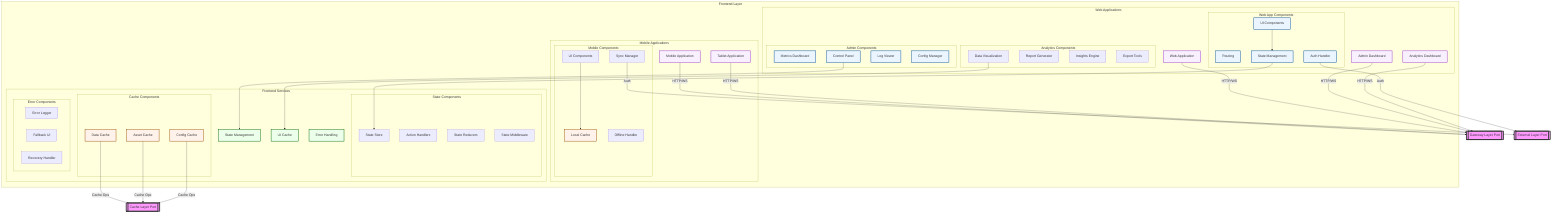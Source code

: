 graph TD
    %% External Ports
    Gateway[[Gateway Layer Port]]
    External[[External Layer Port]]
    Cache[[Cache Layer Port]]

    subgraph "Frontend Layer"
        direction LR
        subgraph "Web Applications"
            WebApp[Web Application]
            AdminUI[Admin Dashboard]
            AnalyticsUI[Analytics Dashboard]

            %% Web App Internal Components
            subgraph "Web App Components"
                WebRouting[Routing]
                WebState[State Management]
                WebUI[UI Components]
                WebAuth[Auth Handler]
            end

            %% Admin Components
            subgraph "Admin Components"
                AdminMetrics[Metrics Dashboard]
                AdminControl[Control Panel]
                AdminLogs[Log Viewer]
                AdminConfig[Config Manager]
            end

            %% Analytics Components
            subgraph "Analytics Components"
                DataViz[Data Visualization]
                Reports[Report Generator]
                Insights[Insights Engine]
                ExportTool[Export Tools]
            end
        end
        
        subgraph "Mobile Applications"
            MobileApp[Mobile Application]
            TabletApp[Tablet Application]

            %% Mobile Components
            subgraph "Mobile Components"
                MobileSync[Sync Manager]
                MobileCache[Local Cache]
                MobileUI[UI Components]
                OfflineMode[Offline Handler]
            end
        end

        subgraph "Frontend Services"
            StateManager[State Management]
            UICache[UI Cache]
            ErrorBoundary[Error Handling]

            %% State Management Details
            subgraph "State Components"
                Store[State Store]
                Actions[Action Handlers]
                Reducers[State Reducers]
                Middleware[State Middleware]
            end

            %% Cache Components
            subgraph "Cache Components"
                DataCache[Data Cache]
                AssetCache[Asset Cache]
                ConfigCache[Config Cache]
            end

            %% Error Handling
            subgraph "Error Components"
                ErrorLogger[Error Logger]
                Fallback[Fallback UI]
                Recovery[Recovery Handler]
            end
        end
    end

    %% External Connections
    WebApp -->|"HTTP/WS"| Gateway
    AdminUI -->|"HTTP/WS"| Gateway
    AnalyticsUI -->|"HTTP/WS"| Gateway
    MobileApp -->|"HTTP/WS"| Gateway
    TabletApp -->|"HTTP/WS"| Gateway

    %% External Auth Flow
    WebAuth -->|"Auth"| External
    MobileSync -->|"Auth"| External

    %% Cache Operations
    DataCache -->|"Cache Ops"| Cache
    AssetCache -->|"Cache Ops"| Cache
    ConfigCache -->|"Cache Ops"| Cache

    %% Internal Connections
    WebUI --> WebState
    WebState --> Store
    MobileUI --> MobileCache
    AdminControl --> StateManager
    DataViz --> UICache

    %% Style Definitions
    classDef port fill:#f9f,stroke:#333,stroke-width:4px;
    classDef app fill:#f9f0ff,stroke:#9933cc,stroke-width:2px;
    classDef service fill:#ebffeb,stroke:#006600,stroke-width:2px;
    classDef component fill:#ebf5ff,stroke:#004d99,stroke-width:2px;
    classDef cache fill:#fff2eb,stroke:#994d00,stroke-width:2px;

    %% Apply styles
    class Gateway,External,Cache port;
    class WebApp,AdminUI,AnalyticsUI,MobileApp,TabletApp app;
    class StateManager,UICache,ErrorBoundary service;
    class WebRouting,WebState,WebUI,WebAuth,AdminMetrics,AdminControl,AdminLogs,AdminConfig component;
    class DataCache,AssetCache,ConfigCache,MobileCache cache;
